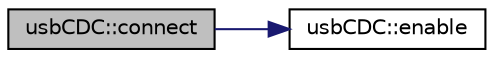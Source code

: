 digraph "usbCDC::connect"
{
  edge [fontname="Helvetica",fontsize="10",labelfontname="Helvetica",labelfontsize="10"];
  node [fontname="Helvetica",fontsize="10",shape=record];
  rankdir="LR";
  Node1 [label="usbCDC::connect",height=0.2,width=0.4,color="black", fillcolor="grey75", style="filled" fontcolor="black"];
  Node1 -> Node2 [color="midnightblue",fontsize="10",style="solid",fontname="Helvetica"];
  Node2 [label="usbCDC::enable",height=0.2,width=0.4,color="black", fillcolor="white", style="filled",URL="$d6/dc5/classusb_c_d_c.html#a806fa3a4be9e6cfaab51b8621cb70697"];
}
